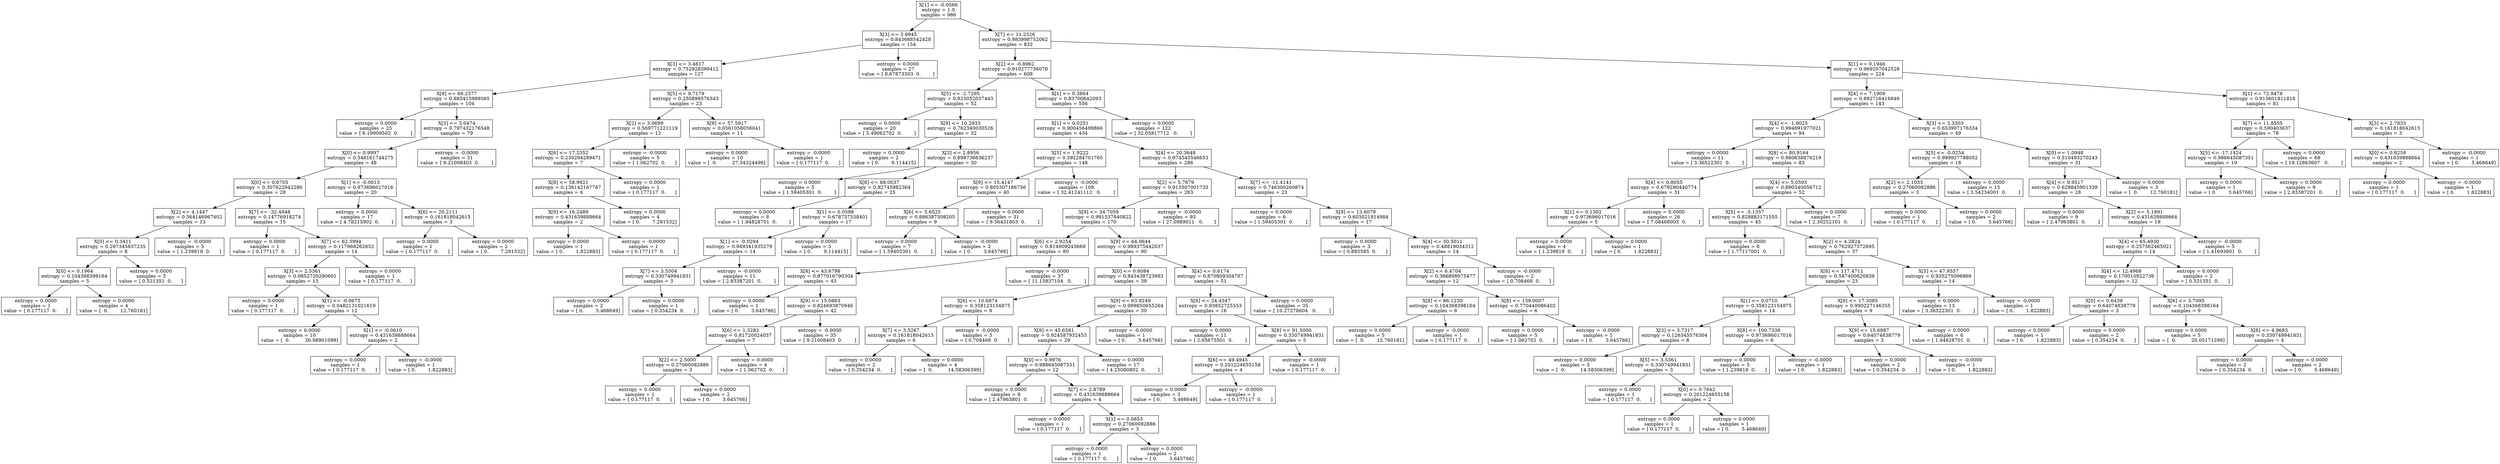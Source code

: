 digraph Tree {
0 [label="X[1] <= -0.0566\nentropy = 1.0\nsamples = 986", shape="box"] ;
1 [label="X[3] <= 3.9945\nentropy = 0.843688542428\nsamples = 154", shape="box"] ;
0 -> 1 ;
2 [label="X[3] <= 3.4617\nentropy = 0.752928399412\nsamples = 127", shape="box"] ;
1 -> 2 ;
3 [label="X[8] <= 68.2377\nentropy = 0.885415989565\nsamples = 104", shape="box"] ;
2 -> 3 ;
4 [label="entropy = 0.0000\nsamples = 25\nvalue = [ 6.19909502  0.        ]", shape="box"] ;
3 -> 4 ;
5 [label="X[3] <= 3.0474\nentropy = 0.797432176548\nsamples = 79", shape="box"] ;
3 -> 5 ;
6 [label="X[0] <= 0.9997\nentropy = 0.546161744275\nsamples = 48", shape="box"] ;
5 -> 6 ;
7 [label="X[0] <= 0.6705\nentropy = 0.307622942286\nsamples = 28", shape="box"] ;
6 -> 7 ;
8 [label="X[2] <= 4.1447\nentropy = 0.564146967402\nsamples = 13", shape="box"] ;
7 -> 8 ;
9 [label="X[0] <= 0.3411\nentropy = 0.297345837235\nsamples = 8", shape="box"] ;
8 -> 9 ;
10 [label="X[0] <= 0.1964\nentropy = 0.104368398164\nsamples = 5", shape="box"] ;
9 -> 10 ;
11 [label="entropy = 0.0000\nsamples = 1\nvalue = [ 0.177117  0.      ]", shape="box"] ;
10 -> 11 ;
12 [label="entropy = 0.0000\nsamples = 4\nvalue = [  0.        12.760181]", shape="box"] ;
10 -> 12 ;
13 [label="entropy = 0.0000\nsamples = 3\nvalue = [ 0.531351  0.      ]", shape="box"] ;
9 -> 13 ;
14 [label="entropy = -0.0000\nsamples = 5\nvalue = [ 1.239819  0.      ]", shape="box"] ;
8 -> 14 ;
15 [label="X[7] <= -32.4948\nentropy = 0.14776918274\nsamples = 15", shape="box"] ;
7 -> 15 ;
16 [label="entropy = 0.0000\nsamples = 1\nvalue = [ 0.177117  0.      ]", shape="box"] ;
15 -> 16 ;
17 [label="X[7] <= 62.5994\nentropy = 0.117968262652\nsamples = 14", shape="box"] ;
15 -> 17 ;
18 [label="X[3] <= 2.5361\nentropy = 0.0852720290601\nsamples = 13", shape="box"] ;
17 -> 18 ;
19 [label="entropy = 0.0000\nsamples = 1\nvalue = [ 0.177117  0.      ]", shape="box"] ;
18 -> 19 ;
20 [label="X[1] <= -0.0675\nentropy = 0.0482131021619\nsamples = 12", shape="box"] ;
18 -> 20 ;
21 [label="entropy = 0.0000\nsamples = 10\nvalue = [  0.          30.98901099]", shape="box"] ;
20 -> 21 ;
22 [label="X[1] <= -0.0610\nentropy = 0.431639888664\nsamples = 2", shape="box"] ;
20 -> 22 ;
23 [label="entropy = 0.0000\nsamples = 1\nvalue = [ 0.177117  0.      ]", shape="box"] ;
22 -> 23 ;
24 [label="entropy = -0.0000\nsamples = 1\nvalue = [ 0.        1.822883]", shape="box"] ;
22 -> 24 ;
25 [label="entropy = 0.0000\nsamples = 1\nvalue = [ 0.177117  0.      ]", shape="box"] ;
17 -> 25 ;
26 [label="X[1] <= -0.0613\nentropy = 0.973696017016\nsamples = 20", shape="box"] ;
6 -> 26 ;
27 [label="entropy = 0.0000\nsamples = 17\nvalue = [ 4.78215902  0.        ]", shape="box"] ;
26 -> 27 ;
28 [label="X[6] <= 20.2111\nentropy = 0.161818042615\nsamples = 3", shape="box"] ;
26 -> 28 ;
29 [label="entropy = 0.0000\nsamples = 1\nvalue = [ 0.177117  0.      ]", shape="box"] ;
28 -> 29 ;
30 [label="entropy = 0.0000\nsamples = 2\nvalue = [ 0.        7.291532]", shape="box"] ;
28 -> 30 ;
31 [label="entropy = -0.0000\nsamples = 31\nvalue = [ 9.21008403  0.        ]", shape="box"] ;
5 -> 31 ;
32 [label="X[5] <= 9.7179\nentropy = 0.250899576343\nsamples = 23", shape="box"] ;
2 -> 32 ;
33 [label="X[2] <= 3.0699\nentropy = 0.569771221119\nsamples = 12", shape="box"] ;
32 -> 33 ;
34 [label="X[6] <= 17.2352\nentropy = 0.230294289471\nsamples = 7", shape="box"] ;
33 -> 34 ;
35 [label="X[8] <= 58.9921\nentropy = 0.136142167787\nsamples = 6", shape="box"] ;
34 -> 35 ;
36 [label="X[9] <= 16.2489\nentropy = 0.431639888664\nsamples = 2", shape="box"] ;
35 -> 36 ;
37 [label="entropy = 0.0000\nsamples = 1\nvalue = [ 0.        1.822883]", shape="box"] ;
36 -> 37 ;
38 [label="entropy = -0.0000\nsamples = 1\nvalue = [ 0.177117  0.      ]", shape="box"] ;
36 -> 38 ;
39 [label="entropy = 0.0000\nsamples = 4\nvalue = [ 0.        7.291532]", shape="box"] ;
35 -> 39 ;
40 [label="entropy = 0.0000\nsamples = 1\nvalue = [ 0.177117  0.      ]", shape="box"] ;
34 -> 40 ;
41 [label="entropy = -0.0000\nsamples = 5\nvalue = [ 1.062702  0.      ]", shape="box"] ;
33 -> 41 ;
42 [label="X[9] <= 57.5917\nentropy = 0.0561058056041\nsamples = 11", shape="box"] ;
32 -> 42 ;
43 [label="entropy = 0.0000\nsamples = 10\nvalue = [  0.          27.34324499]", shape="box"] ;
42 -> 43 ;
44 [label="entropy = -0.0000\nsamples = 1\nvalue = [ 0.177117  0.      ]", shape="box"] ;
42 -> 44 ;
45 [label="entropy = 0.0000\nsamples = 27\nvalue = [ 8.67873303  0.        ]", shape="box"] ;
1 -> 45 ;
46 [label="X[7] <= 11.2526\nentropy = 0.983998752062\nsamples = 832", shape="box"] ;
0 -> 46 ;
47 [label="X[2] <= -0.8962\nentropy = 0.910277736078\nsamples = 608", shape="box"] ;
46 -> 47 ;
48 [label="X[5] <= -2.7295\nentropy = 0.925052037443\nsamples = 52", shape="box"] ;
47 -> 48 ;
49 [label="entropy = 0.0000\nsamples = 20\nvalue = [ 5.49062702  0.        ]", shape="box"] ;
48 -> 49 ;
50 [label="X[9] <= 10.2933\nentropy = 0.762340030526\nsamples = 32", shape="box"] ;
48 -> 50 ;
51 [label="entropy = 0.0000\nsamples = 2\nvalue = [ 0.        9.114415]", shape="box"] ;
50 -> 51 ;
52 [label="X[3] <= 2.8956\nentropy = 0.899736636237\nsamples = 30", shape="box"] ;
50 -> 52 ;
53 [label="entropy = 0.0000\nsamples = 5\nvalue = [ 1.59405301  0.        ]", shape="box"] ;
52 -> 53 ;
54 [label="X[8] <= 88.0037\nentropy = 0.82745982364\nsamples = 25", shape="box"] ;
52 -> 54 ;
55 [label="entropy = 0.0000\nsamples = 8\nvalue = [ 1.94828701  0.        ]", shape="box"] ;
54 -> 55 ;
56 [label="X[1] <= 0.0598\nentropy = 0.678757538401\nsamples = 17", shape="box"] ;
54 -> 56 ;
57 [label="X[1] <= -0.0294\nentropy = 0.949341935279\nsamples = 14", shape="box"] ;
56 -> 57 ;
58 [label="X[7] <= 3.5504\nentropy = 0.330749941831\nsamples = 3", shape="box"] ;
57 -> 58 ;
59 [label="entropy = 0.0000\nsamples = 2\nvalue = [ 0.        5.468649]", shape="box"] ;
58 -> 59 ;
60 [label="entropy = 0.0000\nsamples = 1\nvalue = [ 0.354234  0.      ]", shape="box"] ;
58 -> 60 ;
61 [label="entropy = -0.0000\nsamples = 11\nvalue = [ 2.83387201  0.        ]", shape="box"] ;
57 -> 61 ;
62 [label="entropy = 0.0000\nsamples = 3\nvalue = [ 0.        9.114415]", shape="box"] ;
56 -> 62 ;
63 [label="X[1] <= 0.3864\nentropy = 0.83700642093\nsamples = 556", shape="box"] ;
47 -> 63 ;
64 [label="X[1] <= 0.0251\nentropy = 0.900456499866\nsamples = 434", shape="box"] ;
63 -> 64 ;
65 [label="X[5] <= 1.9222\nentropy = 0.392284701765\nsamples = 148", shape="box"] ;
64 -> 65 ;
66 [label="X[9] <= 15.4147\nentropy = 0.805307186756\nsamples = 40", shape="box"] ;
65 -> 66 ;
67 [label="X[6] <= 5.6525\nentropy = 0.886387308205\nsamples = 9", shape="box"] ;
66 -> 67 ;
68 [label="entropy = 0.0000\nsamples = 7\nvalue = [ 1.59405301  0.        ]", shape="box"] ;
67 -> 68 ;
69 [label="entropy = -0.0000\nsamples = 2\nvalue = [ 0.        3.645766]", shape="box"] ;
67 -> 69 ;
70 [label="entropy = 0.0000\nsamples = 31\nvalue = [ 9.56431803  0.        ]", shape="box"] ;
66 -> 70 ;
71 [label="entropy = -0.0000\nsamples = 108\nvalue = [ 32.41241112   0.        ]", shape="box"] ;
65 -> 71 ;
72 [label="X[4] <= 20.3648\nentropy = 0.974545546653\nsamples = 286", shape="box"] ;
64 -> 72 ;
73 [label="X[2] <= 5.7679\nentropy = 0.915507001733\nsamples = 263", shape="box"] ;
72 -> 73 ;
74 [label="X[9] <= 34.7059\nentropy = 0.991537840822\nsamples = 170", shape="box"] ;
73 -> 74 ;
75 [label="X[6] <= 2.9254\nentropy = 0.814909243669\nsamples = 80", shape="box"] ;
74 -> 75 ;
76 [label="X[8] <= 43.6798\nentropy = 0.977016790304\nsamples = 43", shape="box"] ;
75 -> 76 ;
77 [label="entropy = 0.0000\nsamples = 1\nvalue = [ 0.        3.645766]", shape="box"] ;
76 -> 77 ;
78 [label="X[9] <= 15.0863\nentropy = 0.824693870946\nsamples = 42", shape="box"] ;
76 -> 78 ;
79 [label="X[6] <= 1.3282\nentropy = 0.81720024037\nsamples = 7", shape="box"] ;
78 -> 79 ;
80 [label="X[2] <= 2.5000\nentropy = 0.27060082886\nsamples = 3", shape="box"] ;
79 -> 80 ;
81 [label="entropy = 0.0000\nsamples = 1\nvalue = [ 0.177117  0.      ]", shape="box"] ;
80 -> 81 ;
82 [label="entropy = 0.0000\nsamples = 2\nvalue = [ 0.        3.645766]", shape="box"] ;
80 -> 82 ;
83 [label="entropy = 0.0000\nsamples = 4\nvalue = [ 1.062702  0.      ]", shape="box"] ;
79 -> 83 ;
84 [label="entropy = -0.0000\nsamples = 35\nvalue = [ 9.21008403  0.        ]", shape="box"] ;
78 -> 84 ;
85 [label="entropy = -0.0000\nsamples = 37\nvalue = [ 11.15837104   0.        ]", shape="box"] ;
75 -> 85 ;
86 [label="X[9] <= 64.0644\nentropy = 0.989375442037\nsamples = 90", shape="box"] ;
74 -> 86 ;
87 [label="X[0] <= 0.6084\nentropy = 0.843438723993\nsamples = 39", shape="box"] ;
86 -> 87 ;
88 [label="X[6] <= 10.6874\nentropy = 0.358123154975\nsamples = 9", shape="box"] ;
87 -> 88 ;
89 [label="X[7] <= 3.5267\nentropy = 0.161818042615\nsamples = 6", shape="box"] ;
88 -> 89 ;
90 [label="entropy = 0.0000\nsamples = 2\nvalue = [ 0.354234  0.      ]", shape="box"] ;
89 -> 90 ;
91 [label="entropy = 0.0000\nsamples = 4\nvalue = [  0.          14.58306399]", shape="box"] ;
89 -> 91 ;
92 [label="entropy = -0.0000\nsamples = 3\nvalue = [ 0.708468  0.      ]", shape="box"] ;
88 -> 92 ;
93 [label="X[9] <= 63.9249\nentropy = 0.999850655264\nsamples = 30", shape="box"] ;
87 -> 93 ;
94 [label="X[9] <= 45.6581\nentropy = 0.924587932453\nsamples = 29", shape="box"] ;
93 -> 94 ;
95 [label="X[0] <= 0.9976\nentropy = 0.988645087351\nsamples = 12", shape="box"] ;
94 -> 95 ;
96 [label="entropy = 0.0000\nsamples = 8\nvalue = [ 2.47963801  0.        ]", shape="box"] ;
95 -> 96 ;
97 [label="X[7] <= 2.8789\nentropy = 0.431639888664\nsamples = 4", shape="box"] ;
95 -> 97 ;
98 [label="entropy = 0.0000\nsamples = 1\nvalue = [ 0.177117  0.      ]", shape="box"] ;
97 -> 98 ;
99 [label="X[1] <= 0.0853\nentropy = 0.27060082886\nsamples = 3", shape="box"] ;
97 -> 99 ;
100 [label="entropy = 0.0000\nsamples = 1\nvalue = [ 0.177117  0.      ]", shape="box"] ;
99 -> 100 ;
101 [label="entropy = 0.0000\nsamples = 2\nvalue = [ 0.        3.645766]", shape="box"] ;
99 -> 101 ;
102 [label="entropy = 0.0000\nsamples = 17\nvalue = [ 4.25080802  0.        ]", shape="box"] ;
94 -> 102 ;
103 [label="entropy = -0.0000\nsamples = 1\nvalue = [ 0.        3.645766]", shape="box"] ;
93 -> 103 ;
104 [label="X[4] <= 0.6174\nentropy = 0.870809304707\nsamples = 51", shape="box"] ;
86 -> 104 ;
105 [label="X[6] <= 24.4347\nentropy = 0.93852725553\nsamples = 16", shape="box"] ;
104 -> 105 ;
106 [label="entropy = 0.0000\nsamples = 11\nvalue = [ 2.65675501  0.        ]", shape="box"] ;
105 -> 106 ;
107 [label="X[8] <= 91.5000\nentropy = 0.330749941831\nsamples = 5", shape="box"] ;
105 -> 107 ;
108 [label="X[6] <= 49.4945\nentropy = 0.201224655158\nsamples = 4", shape="box"] ;
107 -> 108 ;
109 [label="entropy = 0.0000\nsamples = 3\nvalue = [ 0.        5.468649]", shape="box"] ;
108 -> 109 ;
110 [label="entropy = -0.0000\nsamples = 1\nvalue = [ 0.177117  0.      ]", shape="box"] ;
108 -> 110 ;
111 [label="entropy = -0.0000\nsamples = 1\nvalue = [ 0.177117  0.      ]", shape="box"] ;
107 -> 111 ;
112 [label="entropy = 0.0000\nsamples = 35\nvalue = [ 10.27278604   0.        ]", shape="box"] ;
104 -> 112 ;
113 [label="entropy = -0.0000\nsamples = 93\nvalue = [ 27.0989011   0.       ]", shape="box"] ;
73 -> 113 ;
114 [label="X[7] <= -11.4141\nentropy = 0.746300260874\nsamples = 23", shape="box"] ;
72 -> 114 ;
115 [label="entropy = 0.0000\nsamples = 6\nvalue = [ 1.59405301  0.        ]", shape="box"] ;
114 -> 115 ;
116 [label="X[9] <= 13.6079\nentropy = 0.603021914984\nsamples = 17", shape="box"] ;
114 -> 116 ;
117 [label="entropy = 0.0000\nsamples = 3\nvalue = [ 0.885585  0.      ]", shape="box"] ;
116 -> 117 ;
118 [label="X[4] <= 50.5011\nentropy = 0.48819034312\nsamples = 14", shape="box"] ;
116 -> 118 ;
119 [label="X[2] <= 6.4704\nentropy = 0.366898975477\nsamples = 12", shape="box"] ;
118 -> 119 ;
120 [label="X[8] <= 86.1230\nentropy = 0.104368398164\nsamples = 6", shape="box"] ;
119 -> 120 ;
121 [label="entropy = 0.0000\nsamples = 5\nvalue = [  0.        12.760181]", shape="box"] ;
120 -> 121 ;
122 [label="entropy = -0.0000\nsamples = 1\nvalue = [ 0.177117  0.      ]", shape="box"] ;
120 -> 122 ;
123 [label="X[8] <= 139.0007\nentropy = 0.770440086402\nsamples = 6", shape="box"] ;
119 -> 123 ;
124 [label="entropy = 0.0000\nsamples = 5\nvalue = [ 1.062702  0.      ]", shape="box"] ;
123 -> 124 ;
125 [label="entropy = -0.0000\nsamples = 1\nvalue = [ 0.        3.645766]", shape="box"] ;
123 -> 125 ;
126 [label="entropy = -0.0000\nsamples = 2\nvalue = [ 0.708468  0.      ]", shape="box"] ;
118 -> 126 ;
127 [label="entropy = 0.0000\nsamples = 122\nvalue = [ 32.05817712   0.        ]", shape="box"] ;
63 -> 127 ;
128 [label="X[1] <= 0.1946\nentropy = 0.969207042528\nsamples = 224", shape="box"] ;
46 -> 128 ;
129 [label="X[4] <= 7.1909\nentropy = 0.892716416846\nsamples = 143", shape="box"] ;
128 -> 129 ;
130 [label="X[4] <= -1.9025\nentropy = 0.994691977021\nsamples = 94", shape="box"] ;
129 -> 130 ;
131 [label="entropy = 0.0000\nsamples = 11\nvalue = [ 3.36522301  0.        ]", shape="box"] ;
130 -> 131 ;
132 [label="X[8] <= 80.9164\nentropy = 0.980638876219\nsamples = 83", shape="box"] ;
130 -> 132 ;
133 [label="X[4] <= 0.8055\nentropy = 0.679290440774\nsamples = 31", shape="box"] ;
132 -> 133 ;
134 [label="X[1] <= 0.1302\nentropy = 0.973696017016\nsamples = 5", shape="box"] ;
133 -> 134 ;
135 [label="entropy = 0.0000\nsamples = 4\nvalue = [ 1.239819  0.      ]", shape="box"] ;
134 -> 135 ;
136 [label="entropy = 0.0000\nsamples = 1\nvalue = [ 0.        1.822883]", shape="box"] ;
134 -> 136 ;
137 [label="entropy = 0.0000\nsamples = 26\nvalue = [ 7.08468003  0.        ]", shape="box"] ;
133 -> 137 ;
138 [label="X[4] <= 5.0593\nentropy = 0.890340056712\nsamples = 52", shape="box"] ;
132 -> 138 ;
139 [label="X[5] <= -3.1357\nentropy = 0.828883171555\nsamples = 45", shape="box"] ;
138 -> 139 ;
140 [label="entropy = 0.0000\nsamples = 8\nvalue = [ 1.77117001  0.        ]", shape="box"] ;
139 -> 140 ;
141 [label="X[2] <= 4.2824\nentropy = 0.762927372695\nsamples = 37", shape="box"] ;
139 -> 141 ;
142 [label="X[8] <= 117.4711\nentropy = 0.587400620839\nsamples = 23", shape="box"] ;
141 -> 142 ;
143 [label="X[1] <= 0.0710\nentropy = 0.358123154975\nsamples = 14", shape="box"] ;
142 -> 143 ;
144 [label="X[3] <= 3.7317\nentropy = 0.126345576304\nsamples = 8", shape="box"] ;
143 -> 144 ;
145 [label="entropy = 0.0000\nsamples = 5\nvalue = [  0.          14.58306399]", shape="box"] ;
144 -> 145 ;
146 [label="X[5] <= 3.5361\nentropy = 0.330749941831\nsamples = 3", shape="box"] ;
144 -> 146 ;
147 [label="entropy = 0.0000\nsamples = 1\nvalue = [ 0.177117  0.      ]", shape="box"] ;
146 -> 147 ;
148 [label="X[0] <= 0.7642\nentropy = 0.201224655158\nsamples = 2", shape="box"] ;
146 -> 148 ;
149 [label="entropy = 0.0000\nsamples = 1\nvalue = [ 0.177117  0.      ]", shape="box"] ;
148 -> 149 ;
150 [label="entropy = 0.0000\nsamples = 1\nvalue = [ 0.        5.468649]", shape="box"] ;
148 -> 150 ;
151 [label="X[8] <= 100.7338\nentropy = 0.973696017016\nsamples = 6", shape="box"] ;
143 -> 151 ;
152 [label="entropy = 0.0000\nsamples = 5\nvalue = [ 1.239819  0.      ]", shape="box"] ;
151 -> 152 ;
153 [label="entropy = -0.0000\nsamples = 1\nvalue = [ 0.        1.822883]", shape="box"] ;
151 -> 153 ;
154 [label="X[9] <= 17.3085\nentropy = 0.990227146355\nsamples = 9", shape="box"] ;
142 -> 154 ;
155 [label="X[9] <= 15.6887\nentropy = 0.64074838779\nsamples = 3", shape="box"] ;
154 -> 155 ;
156 [label="entropy = 0.0000\nsamples = 2\nvalue = [ 0.354234  0.      ]", shape="box"] ;
155 -> 156 ;
157 [label="entropy = -0.0000\nsamples = 1\nvalue = [ 0.        1.822883]", shape="box"] ;
155 -> 157 ;
158 [label="entropy = 0.0000\nsamples = 6\nvalue = [ 1.94828701  0.        ]", shape="box"] ;
154 -> 158 ;
159 [label="X[5] <= 47.9557\nentropy = 0.935275096869\nsamples = 14", shape="box"] ;
141 -> 159 ;
160 [label="entropy = 0.0000\nsamples = 13\nvalue = [ 3.36522301  0.        ]", shape="box"] ;
159 -> 160 ;
161 [label="entropy = -0.0000\nsamples = 1\nvalue = [ 0.        1.822883]", shape="box"] ;
159 -> 161 ;
162 [label="entropy = 0.0000\nsamples = 7\nvalue = [ 2.30252101  0.        ]", shape="box"] ;
138 -> 162 ;
163 [label="X[3] <= 3.3303\nentropy = 0.653907176334\nsamples = 49", shape="box"] ;
129 -> 163 ;
164 [label="X[5] <= -0.0254\nentropy = 0.999927788052\nsamples = 18", shape="box"] ;
163 -> 164 ;
165 [label="X[2] <= 2.1033\nentropy = 0.27060082886\nsamples = 3", shape="box"] ;
164 -> 165 ;
166 [label="entropy = 0.0000\nsamples = 1\nvalue = [ 0.177117  0.      ]", shape="box"] ;
165 -> 166 ;
167 [label="entropy = 0.0000\nsamples = 2\nvalue = [ 0.        3.645766]", shape="box"] ;
165 -> 167 ;
168 [label="entropy = 0.0000\nsamples = 15\nvalue = [ 3.54234001  0.        ]", shape="box"] ;
164 -> 168 ;
169 [label="X[0] <= 1.0948\nentropy = 0.510493270243\nsamples = 31", shape="box"] ;
163 -> 169 ;
170 [label="X[4] <= 9.9517\nentropy = 0.629845901339\nsamples = 28", shape="box"] ;
169 -> 170 ;
171 [label="entropy = 0.0000\nsamples = 9\nvalue = [ 2.47963801  0.        ]", shape="box"] ;
170 -> 171 ;
172 [label="X[2] <= 5.1891\nentropy = 0.431639888664\nsamples = 19", shape="box"] ;
170 -> 172 ;
173 [label="X[4] <= 65.4930\nentropy = 0.257562465021\nsamples = 14", shape="box"] ;
172 -> 173 ;
174 [label="X[4] <= 12.4968\nentropy = 0.170010922736\nsamples = 12", shape="box"] ;
173 -> 174 ;
175 [label="X[0] <= 0.6439\nentropy = 0.64074838779\nsamples = 3", shape="box"] ;
174 -> 175 ;
176 [label="entropy = 0.0000\nsamples = 1\nvalue = [ 0.        1.822883]", shape="box"] ;
175 -> 176 ;
177 [label="entropy = 0.0000\nsamples = 2\nvalue = [ 0.354234  0.      ]", shape="box"] ;
175 -> 177 ;
178 [label="X[6] <= 3.7095\nentropy = 0.104368398164\nsamples = 9", shape="box"] ;
174 -> 178 ;
179 [label="entropy = 0.0000\nsamples = 5\nvalue = [  0.          20.05171299]", shape="box"] ;
178 -> 179 ;
180 [label="X[6] <= 4.9683\nentropy = 0.330749941831\nsamples = 4", shape="box"] ;
178 -> 180 ;
181 [label="entropy = 0.0000\nsamples = 2\nvalue = [ 0.354234  0.      ]", shape="box"] ;
180 -> 181 ;
182 [label="entropy = 0.0000\nsamples = 2\nvalue = [ 0.        5.468649]", shape="box"] ;
180 -> 182 ;
183 [label="entropy = 0.0000\nsamples = 2\nvalue = [ 0.531351  0.      ]", shape="box"] ;
173 -> 183 ;
184 [label="entropy = -0.0000\nsamples = 5\nvalue = [ 1.41693601  0.        ]", shape="box"] ;
172 -> 184 ;
185 [label="entropy = 0.0000\nsamples = 3\nvalue = [  0.        12.760181]", shape="box"] ;
169 -> 185 ;
186 [label="X[1] <= 72.9478\nentropy = 0.915601811816\nsamples = 81", shape="box"] ;
128 -> 186 ;
187 [label="X[7] <= 11.8555\nentropy = 0.590403637\nsamples = 78", shape="box"] ;
186 -> 187 ;
188 [label="X[5] <= -17.1424\nentropy = 0.988645087351\nsamples = 10", shape="box"] ;
187 -> 188 ;
189 [label="entropy = 0.0000\nsamples = 1\nvalue = [ 0.        3.645766]", shape="box"] ;
188 -> 189 ;
190 [label="entropy = 0.0000\nsamples = 9\nvalue = [ 2.83387201  0.        ]", shape="box"] ;
188 -> 190 ;
191 [label="entropy = 0.0000\nsamples = 68\nvalue = [ 19.12863607   0.        ]", shape="box"] ;
187 -> 191 ;
192 [label="X[3] <= 2.7833\nentropy = 0.161818042615\nsamples = 3", shape="box"] ;
186 -> 192 ;
193 [label="X[0] <= 0.8258\nentropy = 0.431639888664\nsamples = 2", shape="box"] ;
192 -> 193 ;
194 [label="entropy = 0.0000\nsamples = 1\nvalue = [ 0.177117  0.      ]", shape="box"] ;
193 -> 194 ;
195 [label="entropy = -0.0000\nsamples = 1\nvalue = [ 0.        1.822883]", shape="box"] ;
193 -> 195 ;
196 [label="entropy = -0.0000\nsamples = 1\nvalue = [ 0.        5.468649]", shape="box"] ;
192 -> 196 ;
}
